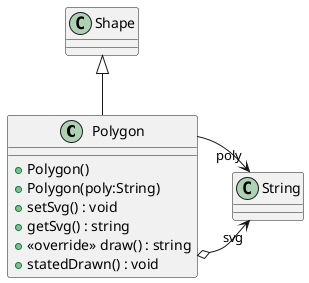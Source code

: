 @startuml
class Polygon {
    + Polygon()
    + Polygon(poly:String)
    + setSvg() : void
    + getSvg() : string
    + <<override>> draw() : string
    + statedDrawn() : void
}
Shape <|-- Polygon
Polygon o-> "svg" String
Polygon --> "poly" String
@enduml
